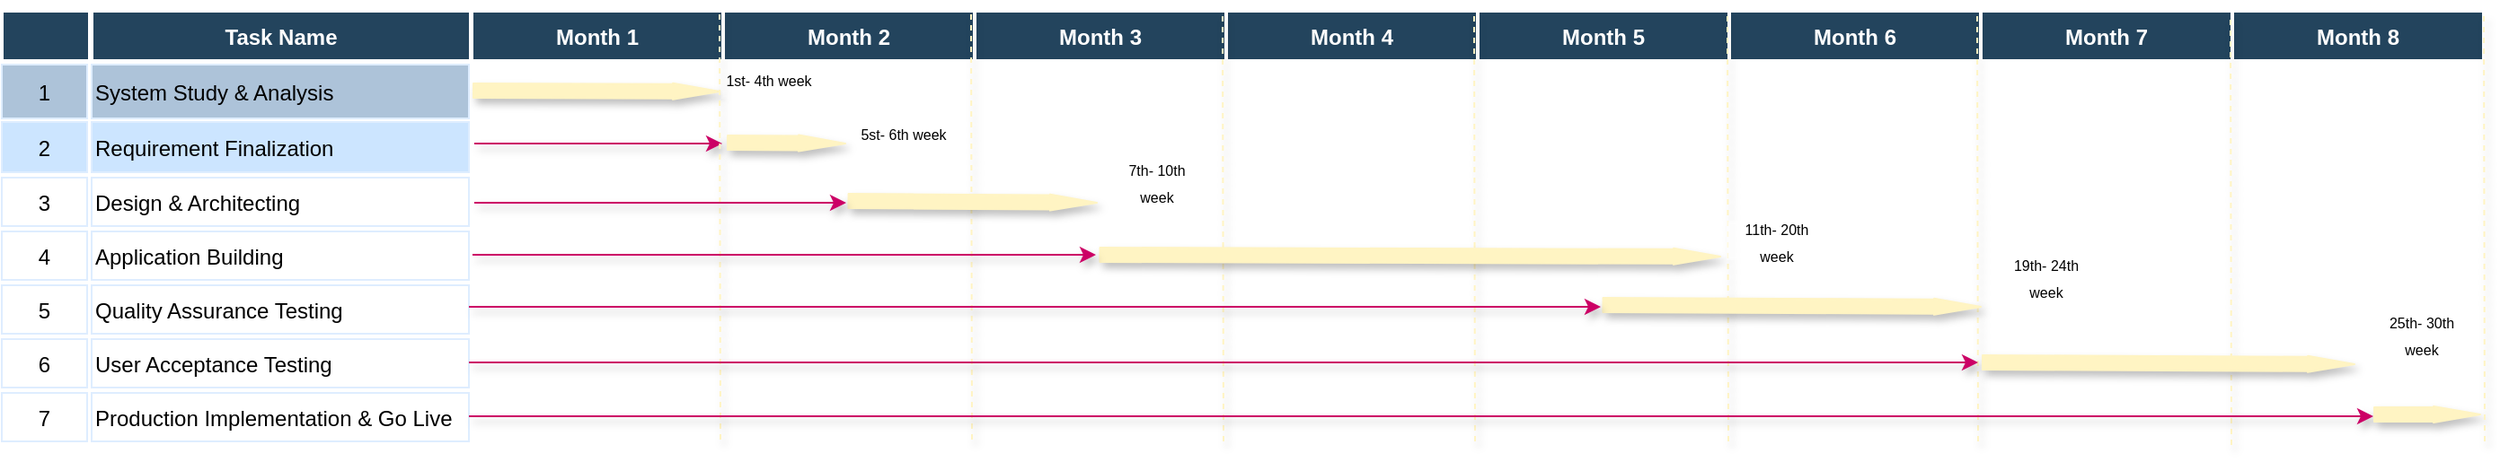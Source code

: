 <mxfile version="13.6.2" type="github">
  <diagram name="Page-1" id="8378b5f6-a2b2-b727-a746-972ab9d02e00">
    <mxGraphModel dx="1342" dy="592" grid="1" gridSize="10" guides="1" tooltips="1" connect="0" arrows="1" fold="1" page="1" pageScale="1.5" pageWidth="1169" pageHeight="827" background="#ffffff" math="0" shadow="0">
      <root>
        <mxCell id="0" />
        <mxCell id="1" parent="0" />
        <mxCell id="63" value="1" style="strokeColor=#DEEDFF;fillColor=#ADC3D9" parent="1" vertex="1">
          <mxGeometry x="310" y="380" width="47.5" height="30" as="geometry" />
        </mxCell>
        <mxCell id="64" value="System Study &amp; Analysis" style="align=left;strokeColor=#DEEDFF;fillColor=#ADC3D9" parent="1" vertex="1">
          <mxGeometry x="360" y="380" width="210" height="30" as="geometry" />
        </mxCell>
        <mxCell id="69" value="2" style="strokeColor=#DEEDFF;fillColor=#CCE5FF" parent="1" vertex="1">
          <mxGeometry x="310" y="412" width="47.5" height="28" as="geometry" />
        </mxCell>
        <mxCell id="iz-O9aYa_GpuZ4qTTY7D-308" value="" style="edgeStyle=orthogonalEdgeStyle;rounded=0;orthogonalLoop=1;jettySize=auto;html=1;shadow=1;strokeColor=#CC0066;fillColor=#FFF4C3;" edge="1" parent="1">
          <mxGeometry relative="1" as="geometry">
            <mxPoint x="573" y="424" as="sourcePoint" />
            <mxPoint x="711" y="424" as="targetPoint" />
          </mxGeometry>
        </mxCell>
        <mxCell id="70" value="Requirement Finalization" style="align=left;strokeColor=#DEEDFF;fillColor=#CCE5FF" parent="1" vertex="1">
          <mxGeometry x="360" y="412" width="210" height="28" as="geometry" />
        </mxCell>
        <mxCell id="74" value="3" style="strokeColor=#DEEDFF" parent="1" vertex="1">
          <mxGeometry x="310" y="443" width="47.5" height="27" as="geometry" />
        </mxCell>
        <mxCell id="75" value="Design &amp; Architecting" style="align=left;strokeColor=#DEEDFF" parent="1" vertex="1">
          <mxGeometry x="360" y="443" width="210" height="27" as="geometry" />
        </mxCell>
        <mxCell id="79" value="4" style="strokeColor=#DEEDFF" parent="1" vertex="1">
          <mxGeometry x="310" y="473" width="47.5" height="27" as="geometry" />
        </mxCell>
        <mxCell id="80" value="Application Building" style="align=left;strokeColor=#DEEDFF" parent="1" vertex="1">
          <mxGeometry x="360" y="473" width="210" height="27" as="geometry" />
        </mxCell>
        <mxCell id="84" value="5" style="strokeColor=#DEEDFF" parent="1" vertex="1">
          <mxGeometry x="310" y="503" width="47.5" height="27" as="geometry" />
        </mxCell>
        <mxCell id="85" value="Quality Assurance Testing " style="align=left;strokeColor=#DEEDFF" parent="1" vertex="1">
          <mxGeometry x="360" y="503" width="210" height="27" as="geometry" />
        </mxCell>
        <mxCell id="89" value="6" style="strokeColor=#DEEDFF" parent="1" vertex="1">
          <mxGeometry x="310" y="533" width="47.5" height="27" as="geometry" />
        </mxCell>
        <mxCell id="90" value="User Acceptance Testing" style="align=left;strokeColor=#DEEDFF" parent="1" vertex="1">
          <mxGeometry x="360" y="533" width="210" height="27" as="geometry" />
        </mxCell>
        <mxCell id="94" value="7" style="strokeColor=#DEEDFF" parent="1" vertex="1">
          <mxGeometry x="310" y="563" width="47.5" height="27" as="geometry" />
        </mxCell>
        <mxCell id="95" value="Production Implementation &amp; Go Live" style="align=left;strokeColor=#DEEDFF" parent="1" vertex="1">
          <mxGeometry x="360" y="563" width="210" height="27" as="geometry" />
        </mxCell>
        <mxCell id="4" value="Month 1" style="fillColor=#23445D;strokeColor=#FFFFFF;strokeWidth=2;fontColor=#FFFFFF;fontStyle=1" parent="1" vertex="1">
          <mxGeometry x="571.5" y="350" width="140" height="28" as="geometry" />
        </mxCell>
        <mxCell id="15" value="Month 2" style="fillColor=#23445D;strokeColor=#FFFFFF;strokeWidth=2;fontColor=#FFFFFF;fontStyle=1" parent="1" vertex="1">
          <mxGeometry x="711.5" y="350" width="140" height="28" as="geometry" />
        </mxCell>
        <mxCell id="23" value="Month 3" style="fillColor=#23445D;strokeColor=#FFFFFF;strokeWidth=2;fontColor=#FFFFFF;fontStyle=1" parent="1" vertex="1">
          <mxGeometry x="851.5" y="350" width="140" height="28" as="geometry" />
        </mxCell>
        <mxCell id="31" value="Month 4" style="fillColor=#23445D;strokeColor=#FFFFFF;strokeWidth=2;fontColor=#FFFFFF;fontStyle=1" parent="1" vertex="1">
          <mxGeometry x="991.5" y="350" width="140" height="28" as="geometry" />
        </mxCell>
        <mxCell id="39" value="Month 5" style="fillColor=#23445D;strokeColor=#FFFFFF;strokeWidth=2;fontColor=#FFFFFF;fontStyle=1" parent="1" vertex="1">
          <mxGeometry x="1131.5" y="350" width="140" height="28" as="geometry" />
        </mxCell>
        <mxCell id="47" value="Month 6" style="fillColor=#23445D;strokeColor=#FFFFFF;strokeWidth=2;fontColor=#FFFFFF;fontStyle=1" parent="1" vertex="1">
          <mxGeometry x="1271.5" y="350" width="140" height="28" as="geometry" />
        </mxCell>
        <mxCell id="55" value="Month 7" style="fillColor=#23445D;strokeColor=#FFFFFF;strokeWidth=2;fontColor=#FFFFFF;fontStyle=1" parent="1" vertex="1">
          <mxGeometry x="1411.5" y="350" width="140" height="28" as="geometry" />
        </mxCell>
        <mxCell id="iz-O9aYa_GpuZ4qTTY7D-278" value="Month 8" style="fillColor=#23445D;strokeColor=#FFFFFF;strokeWidth=2;fontColor=#FFFFFF;fontStyle=1" vertex="1" parent="1">
          <mxGeometry x="1551.5" y="350" width="140" height="28" as="geometry" />
        </mxCell>
        <mxCell id="iz-O9aYa_GpuZ4qTTY7D-280" value="Task Name" style="fillColor=#23445D;strokeColor=#FFFFFF;strokeWidth=2;fontColor=#FFFFFF;fontStyle=1" vertex="1" parent="1">
          <mxGeometry x="360" y="350" width="211" height="28" as="geometry" />
        </mxCell>
        <mxCell id="iz-O9aYa_GpuZ4qTTY7D-284" value="" style="fillColor=#23445D;strokeColor=#FFFFFF;strokeWidth=2;fontColor=#FFFFFF;fontStyle=1" vertex="1" parent="1">
          <mxGeometry x="310" y="350" width="49" height="28" as="geometry" />
        </mxCell>
        <mxCell id="iz-O9aYa_GpuZ4qTTY7D-286" value="" style="shape=flexArrow;endArrow=classic;html=1;endWidth=0;endSize=8.33;width=8;strokeColor=#FFF4C3;fillColor=#FFF4C3;shadow=1;" edge="1" parent="1">
          <mxGeometry width="50" height="50" relative="1" as="geometry">
            <mxPoint x="572" y="394.5" as="sourcePoint" />
            <mxPoint x="710" y="395" as="targetPoint" />
          </mxGeometry>
        </mxCell>
        <mxCell id="iz-O9aYa_GpuZ4qTTY7D-293" value="&lt;font style=&quot;font-size: 8px&quot;&gt;1st- 4th week&lt;/font&gt;" style="whiteSpace=wrap;html=1;strokeWidth=2;fillColor=#FFFFFF;opacity=50;strokeColor=#FFFFFF;" vertex="1" parent="1">
          <mxGeometry x="711.5" y="378" width="50" height="20" as="geometry" />
        </mxCell>
        <mxCell id="iz-O9aYa_GpuZ4qTTY7D-294" value="" style="endArrow=none;dashed=1;html=1;shadow=1;strokeColor=#FFF4C3;fillColor=#FFF4C3;" edge="1" parent="1">
          <mxGeometry width="50" height="50" relative="1" as="geometry">
            <mxPoint x="710" y="589" as="sourcePoint" />
            <mxPoint x="709.5" y="349" as="targetPoint" />
          </mxGeometry>
        </mxCell>
        <mxCell id="iz-O9aYa_GpuZ4qTTY7D-295" value="" style="endArrow=none;dashed=1;html=1;shadow=1;strokeColor=#FFF4C3;fillColor=#FFF4C3;" edge="1" parent="1">
          <mxGeometry width="50" height="50" relative="1" as="geometry">
            <mxPoint x="850" y="589" as="sourcePoint" />
            <mxPoint x="849.5" y="349" as="targetPoint" />
          </mxGeometry>
        </mxCell>
        <mxCell id="iz-O9aYa_GpuZ4qTTY7D-296" value="" style="endArrow=none;dashed=1;html=1;shadow=1;strokeColor=#FFF4C3;fillColor=#FFF4C3;" edge="1" parent="1">
          <mxGeometry width="50" height="50" relative="1" as="geometry">
            <mxPoint x="990" y="590" as="sourcePoint" />
            <mxPoint x="989.5" y="350" as="targetPoint" />
          </mxGeometry>
        </mxCell>
        <mxCell id="iz-O9aYa_GpuZ4qTTY7D-297" value="" style="endArrow=none;dashed=1;html=1;shadow=1;strokeColor=#FFF4C3;fillColor=#FFF4C3;" edge="1" parent="1">
          <mxGeometry width="50" height="50" relative="1" as="geometry">
            <mxPoint x="1130" y="590" as="sourcePoint" />
            <mxPoint x="1129.5" y="350" as="targetPoint" />
          </mxGeometry>
        </mxCell>
        <mxCell id="iz-O9aYa_GpuZ4qTTY7D-298" value="" style="endArrow=none;dashed=1;html=1;shadow=1;strokeColor=#FFF4C3;fillColor=#FFF4C3;" edge="1" parent="1">
          <mxGeometry width="50" height="50" relative="1" as="geometry">
            <mxPoint x="1271" y="590" as="sourcePoint" />
            <mxPoint x="1270.5" y="350" as="targetPoint" />
          </mxGeometry>
        </mxCell>
        <mxCell id="iz-O9aYa_GpuZ4qTTY7D-299" value="" style="endArrow=none;dashed=1;html=1;shadow=1;strokeColor=#FFF4C3;fillColor=#FFF4C3;" edge="1" parent="1">
          <mxGeometry width="50" height="50" relative="1" as="geometry">
            <mxPoint x="1410" y="590" as="sourcePoint" />
            <mxPoint x="1409.5" y="350" as="targetPoint" />
          </mxGeometry>
        </mxCell>
        <mxCell id="iz-O9aYa_GpuZ4qTTY7D-300" value="" style="endArrow=none;dashed=1;html=1;shadow=1;strokeColor=#FFF4C3;fillColor=#FFF4C3;" edge="1" parent="1">
          <mxGeometry width="50" height="50" relative="1" as="geometry">
            <mxPoint x="1551" y="592" as="sourcePoint" />
            <mxPoint x="1550.5" y="352" as="targetPoint" />
          </mxGeometry>
        </mxCell>
        <mxCell id="iz-O9aYa_GpuZ4qTTY7D-301" value="" style="shape=flexArrow;endArrow=classic;html=1;endWidth=0;endSize=8.33;width=8;strokeColor=#FFF4C3;fillColor=#FFF4C3;shadow=1;" edge="1" parent="1">
          <mxGeometry width="50" height="50" relative="1" as="geometry">
            <mxPoint x="713.5" y="423.5" as="sourcePoint" />
            <mxPoint x="780" y="424" as="targetPoint" />
          </mxGeometry>
        </mxCell>
        <mxCell id="iz-O9aYa_GpuZ4qTTY7D-302" value="&lt;font style=&quot;font-size: 8px&quot;&gt;5st- 6th week&lt;/font&gt;" style="whiteSpace=wrap;html=1;strokeWidth=2;fillColor=#FFFFFF;opacity=50;strokeColor=#FFFFFF;" vertex="1" parent="1">
          <mxGeometry x="787" y="408" width="50" height="20" as="geometry" />
        </mxCell>
        <mxCell id="iz-O9aYa_GpuZ4qTTY7D-303" value="" style="shape=flexArrow;endArrow=classic;html=1;endWidth=0;endSize=8.33;width=8;strokeColor=#FFF4C3;fillColor=#FFF4C3;shadow=1;" edge="1" parent="1">
          <mxGeometry width="50" height="50" relative="1" as="geometry">
            <mxPoint x="780.75" y="456" as="sourcePoint" />
            <mxPoint x="920" y="457" as="targetPoint" />
          </mxGeometry>
        </mxCell>
        <mxCell id="iz-O9aYa_GpuZ4qTTY7D-304" value="&lt;font style=&quot;font-size: 8px&quot;&gt;7th- 10th week&lt;/font&gt;" style="whiteSpace=wrap;html=1;strokeWidth=2;fillColor=#FFFFFF;opacity=50;strokeColor=#FFFFFF;" vertex="1" parent="1">
          <mxGeometry x="926" y="435" width="54" height="20" as="geometry" />
        </mxCell>
        <mxCell id="iz-O9aYa_GpuZ4qTTY7D-309" value="" style="edgeStyle=orthogonalEdgeStyle;rounded=0;orthogonalLoop=1;jettySize=auto;html=1;shadow=1;strokeColor=#CC0066;fillColor=#FFF4C3;" edge="1" parent="1">
          <mxGeometry relative="1" as="geometry">
            <mxPoint x="573" y="457" as="sourcePoint" />
            <mxPoint x="780" y="457" as="targetPoint" />
          </mxGeometry>
        </mxCell>
        <mxCell id="iz-O9aYa_GpuZ4qTTY7D-310" value="" style="shape=flexArrow;endArrow=classic;html=1;endWidth=0;endSize=8.33;width=8;strokeColor=#FFF4C3;fillColor=#FFF4C3;shadow=1;" edge="1" parent="1">
          <mxGeometry width="50" height="50" relative="1" as="geometry">
            <mxPoint x="920.75" y="486" as="sourcePoint" />
            <mxPoint x="1267" y="487" as="targetPoint" />
          </mxGeometry>
        </mxCell>
        <mxCell id="iz-O9aYa_GpuZ4qTTY7D-311" value="&lt;font style=&quot;font-size: 8px&quot;&gt;11th- 20th week&lt;/font&gt;" style="whiteSpace=wrap;html=1;strokeWidth=2;fillColor=#FFFFFF;opacity=50;strokeColor=#FFFFFF;" vertex="1" parent="1">
          <mxGeometry x="1271" y="468" width="54" height="20" as="geometry" />
        </mxCell>
        <mxCell id="iz-O9aYa_GpuZ4qTTY7D-312" value="" style="edgeStyle=orthogonalEdgeStyle;rounded=0;orthogonalLoop=1;jettySize=auto;html=1;shadow=1;strokeColor=#CC0066;fillColor=#FFF4C3;" edge="1" parent="1">
          <mxGeometry relative="1" as="geometry">
            <mxPoint x="572" y="486" as="sourcePoint" />
            <mxPoint x="919" y="486" as="targetPoint" />
          </mxGeometry>
        </mxCell>
        <mxCell id="iz-O9aYa_GpuZ4qTTY7D-313" value="" style="shape=flexArrow;endArrow=classic;html=1;endWidth=0;endSize=8.33;width=8;strokeColor=#FFF4C3;fillColor=#FFF4C3;shadow=1;" edge="1" parent="1">
          <mxGeometry width="50" height="50" relative="1" as="geometry">
            <mxPoint x="1200.75" y="514" as="sourcePoint" />
            <mxPoint x="1412" y="515" as="targetPoint" />
          </mxGeometry>
        </mxCell>
        <mxCell id="iz-O9aYa_GpuZ4qTTY7D-314" value="" style="edgeStyle=orthogonalEdgeStyle;rounded=0;orthogonalLoop=1;jettySize=auto;html=1;shadow=1;strokeColor=#CC0066;fillColor=#FFF4C3;" edge="1" parent="1">
          <mxGeometry relative="1" as="geometry">
            <mxPoint x="570" y="515" as="sourcePoint" />
            <mxPoint x="1200" y="515" as="targetPoint" />
          </mxGeometry>
        </mxCell>
        <mxCell id="iz-O9aYa_GpuZ4qTTY7D-315" value="&lt;font style=&quot;font-size: 8px&quot;&gt;19th- 24th week&lt;/font&gt;" style="whiteSpace=wrap;html=1;strokeWidth=2;fillColor=#FFFFFF;opacity=50;strokeColor=#FFFFFF;" vertex="1" parent="1">
          <mxGeometry x="1421" y="488" width="54" height="20" as="geometry" />
        </mxCell>
        <mxCell id="iz-O9aYa_GpuZ4qTTY7D-316" value="" style="edgeStyle=orthogonalEdgeStyle;rounded=0;orthogonalLoop=1;jettySize=auto;html=1;shadow=1;strokeColor=#CC0066;fillColor=#FFF4C3;" edge="1" parent="1">
          <mxGeometry relative="1" as="geometry">
            <mxPoint x="570" y="546" as="sourcePoint" />
            <mxPoint x="1410" y="546" as="targetPoint" />
          </mxGeometry>
        </mxCell>
        <mxCell id="iz-O9aYa_GpuZ4qTTY7D-317" value="" style="shape=flexArrow;endArrow=classic;html=1;endWidth=0;endSize=8.33;width=8;strokeColor=#FFF4C3;fillColor=#FFF4C3;shadow=1;" edge="1" parent="1">
          <mxGeometry width="50" height="50" relative="1" as="geometry">
            <mxPoint x="1412" y="546" as="sourcePoint" />
            <mxPoint x="1620" y="547" as="targetPoint" />
          </mxGeometry>
        </mxCell>
        <mxCell id="iz-O9aYa_GpuZ4qTTY7D-318" value="&lt;font style=&quot;font-size: 8px&quot;&gt;25th- 30th week&lt;/font&gt;" style="whiteSpace=wrap;html=1;strokeWidth=2;fillColor=#FFFFFF;opacity=50;strokeColor=#FFFFFF;" vertex="1" parent="1">
          <mxGeometry x="1630" y="519" width="54" height="22" as="geometry" />
        </mxCell>
        <mxCell id="iz-O9aYa_GpuZ4qTTY7D-319" value="" style="edgeStyle=orthogonalEdgeStyle;rounded=0;orthogonalLoop=1;jettySize=auto;html=1;shadow=1;strokeColor=#CC0066;fillColor=#FFF4C3;" edge="1" parent="1">
          <mxGeometry relative="1" as="geometry">
            <mxPoint x="570" y="576" as="sourcePoint" />
            <mxPoint x="1630" y="576" as="targetPoint" />
          </mxGeometry>
        </mxCell>
        <mxCell id="iz-O9aYa_GpuZ4qTTY7D-320" value="" style="shape=flexArrow;endArrow=classic;html=1;endWidth=0;endSize=8.33;width=8;strokeColor=#FFF4C3;fillColor=#FFF4C3;shadow=1;" edge="1" parent="1">
          <mxGeometry width="50" height="50" relative="1" as="geometry">
            <mxPoint x="1630" y="575" as="sourcePoint" />
            <mxPoint x="1690" y="575" as="targetPoint" />
          </mxGeometry>
        </mxCell>
        <mxCell id="iz-O9aYa_GpuZ4qTTY7D-321" value="" style="endArrow=none;dashed=1;html=1;shadow=1;strokeColor=#FFF4C3;fillColor=#FFF4C3;" edge="1" parent="1">
          <mxGeometry width="50" height="50" relative="1" as="geometry">
            <mxPoint x="1692" y="590" as="sourcePoint" />
            <mxPoint x="1691.5" y="350" as="targetPoint" />
          </mxGeometry>
        </mxCell>
      </root>
    </mxGraphModel>
  </diagram>
</mxfile>
